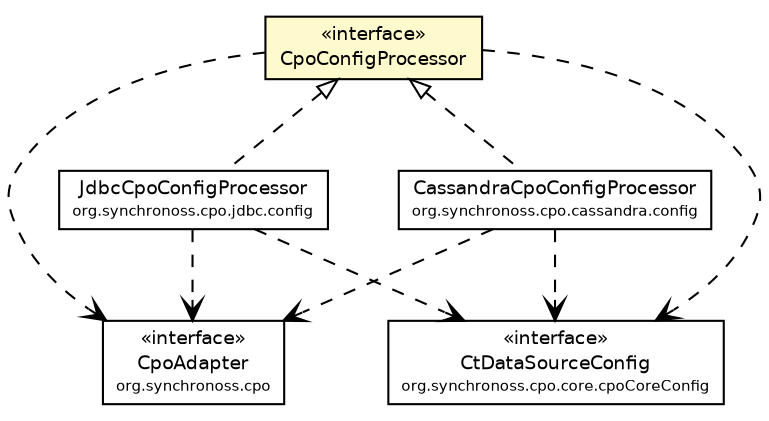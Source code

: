 #!/usr/local/bin/dot
#
# Class diagram 
# Generated by UmlGraph version 4.6 (http://www.spinellis.gr/sw/umlgraph)
#

digraph G {
	edge [fontname="Helvetica",fontsize=10,labelfontname="Helvetica",labelfontsize=10];
	node [fontname="Helvetica",fontsize=10,shape=plaintext];
	// org.synchronoss.cpo.CpoAdapter
	c14823 [label=<<table border="0" cellborder="1" cellspacing="0" cellpadding="2" port="p" href="../CpoAdapter.html">
		<tr><td><table border="0" cellspacing="0" cellpadding="1">
			<tr><td> &laquo;interface&raquo; </td></tr>
			<tr><td> CpoAdapter </td></tr>
			<tr><td><font point-size="7.0"> org.synchronoss.cpo </font></td></tr>
		</table></td></tr>
		</table>>, fontname="Helvetica", fontcolor="black", fontsize=9.0];
	// org.synchronoss.cpo.config.CpoConfigProcessor
	c14833 [label=<<table border="0" cellborder="1" cellspacing="0" cellpadding="2" port="p" bgcolor="lemonChiffon" href="./CpoConfigProcessor.html">
		<tr><td><table border="0" cellspacing="0" cellpadding="1">
			<tr><td> &laquo;interface&raquo; </td></tr>
			<tr><td> CpoConfigProcessor </td></tr>
		</table></td></tr>
		</table>>, fontname="Helvetica", fontcolor="black", fontsize=9.0];
	// org.synchronoss.cpo.core.cpoCoreConfig.CtDataSourceConfig
	c14871 [label=<<table border="0" cellborder="1" cellspacing="0" cellpadding="2" port="p" href="../core/cpoCoreConfig/CtDataSourceConfig.html">
		<tr><td><table border="0" cellspacing="0" cellpadding="1">
			<tr><td> &laquo;interface&raquo; </td></tr>
			<tr><td> CtDataSourceConfig </td></tr>
			<tr><td><font point-size="7.0"> org.synchronoss.cpo.core.cpoCoreConfig </font></td></tr>
		</table></td></tr>
		</table>>, fontname="Helvetica", fontcolor="black", fontsize=9.0];
	// org.synchronoss.cpo.jdbc.config.JdbcCpoConfigProcessor
	c14935 [label=<<table border="0" cellborder="1" cellspacing="0" cellpadding="2" port="p" href="../jdbc/config/JdbcCpoConfigProcessor.html">
		<tr><td><table border="0" cellspacing="0" cellpadding="1">
			<tr><td> JdbcCpoConfigProcessor </td></tr>
			<tr><td><font point-size="7.0"> org.synchronoss.cpo.jdbc.config </font></td></tr>
		</table></td></tr>
		</table>>, fontname="Helvetica", fontcolor="black", fontsize=9.0];
	// org.synchronoss.cpo.cassandra.config.CassandraCpoConfigProcessor
	c14986 [label=<<table border="0" cellborder="1" cellspacing="0" cellpadding="2" port="p" href="../cassandra/config/CassandraCpoConfigProcessor.html">
		<tr><td><table border="0" cellspacing="0" cellpadding="1">
			<tr><td> CassandraCpoConfigProcessor </td></tr>
			<tr><td><font point-size="7.0"> org.synchronoss.cpo.cassandra.config </font></td></tr>
		</table></td></tr>
		</table>>, fontname="Helvetica", fontcolor="black", fontsize=9.0];
	//org.synchronoss.cpo.jdbc.config.JdbcCpoConfigProcessor implements org.synchronoss.cpo.config.CpoConfigProcessor
	c14833:p -> c14935:p [dir=back,arrowtail=empty,style=dashed];
	//org.synchronoss.cpo.cassandra.config.CassandraCpoConfigProcessor implements org.synchronoss.cpo.config.CpoConfigProcessor
	c14833:p -> c14986:p [dir=back,arrowtail=empty,style=dashed];
	// org.synchronoss.cpo.config.CpoConfigProcessor DEPEND org.synchronoss.cpo.CpoAdapter
	c14833:p -> c14823:p [taillabel="", label="", headlabel="", fontname="Helvetica", fontcolor="black", fontsize=10.0, color="black", arrowhead=open, style=dashed];
	// org.synchronoss.cpo.config.CpoConfigProcessor DEPEND org.synchronoss.cpo.core.cpoCoreConfig.CtDataSourceConfig
	c14833:p -> c14871:p [taillabel="", label="", headlabel="", fontname="Helvetica", fontcolor="black", fontsize=10.0, color="black", arrowhead=open, style=dashed];
	// org.synchronoss.cpo.jdbc.config.JdbcCpoConfigProcessor DEPEND org.synchronoss.cpo.CpoAdapter
	c14935:p -> c14823:p [taillabel="", label="", headlabel="", fontname="Helvetica", fontcolor="black", fontsize=10.0, color="black", arrowhead=open, style=dashed];
	// org.synchronoss.cpo.jdbc.config.JdbcCpoConfigProcessor DEPEND org.synchronoss.cpo.core.cpoCoreConfig.CtDataSourceConfig
	c14935:p -> c14871:p [taillabel="", label="", headlabel="", fontname="Helvetica", fontcolor="black", fontsize=10.0, color="black", arrowhead=open, style=dashed];
	// org.synchronoss.cpo.cassandra.config.CassandraCpoConfigProcessor DEPEND org.synchronoss.cpo.CpoAdapter
	c14986:p -> c14823:p [taillabel="", label="", headlabel="", fontname="Helvetica", fontcolor="black", fontsize=10.0, color="black", arrowhead=open, style=dashed];
	// org.synchronoss.cpo.cassandra.config.CassandraCpoConfigProcessor DEPEND org.synchronoss.cpo.core.cpoCoreConfig.CtDataSourceConfig
	c14986:p -> c14871:p [taillabel="", label="", headlabel="", fontname="Helvetica", fontcolor="black", fontsize=10.0, color="black", arrowhead=open, style=dashed];
}

